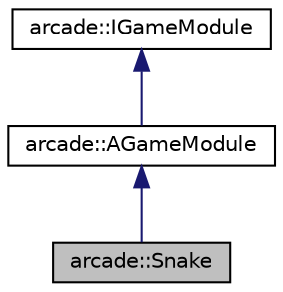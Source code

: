 digraph "arcade::Snake"
{
 // LATEX_PDF_SIZE
  edge [fontname="Helvetica",fontsize="10",labelfontname="Helvetica",labelfontsize="10"];
  node [fontname="Helvetica",fontsize="10",shape=record];
  Node1 [label="arcade::Snake",height=0.2,width=0.4,color="black", fillcolor="grey75", style="filled", fontcolor="black",tooltip=" "];
  Node2 -> Node1 [dir="back",color="midnightblue",fontsize="10",style="solid",fontname="Helvetica"];
  Node2 [label="arcade::AGameModule",height=0.2,width=0.4,color="black", fillcolor="white", style="filled",URL="$classarcade_1_1_a_game_module.html",tooltip=" "];
  Node3 -> Node2 [dir="back",color="midnightblue",fontsize="10",style="solid",fontname="Helvetica"];
  Node3 [label="arcade::IGameModule",height=0.2,width=0.4,color="black", fillcolor="white", style="filled",URL="$classarcade_1_1_i_game_module.html",tooltip=" "];
}
